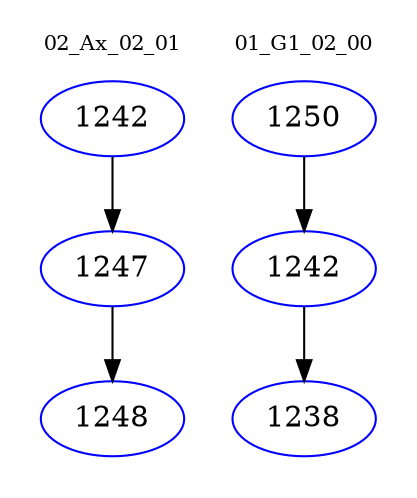 digraph{
subgraph cluster_0 {
color = white
label = "02_Ax_02_01";
fontsize=10;
T0_1242 [label="1242", color="blue"]
T0_1242 -> T0_1247 [color="black"]
T0_1247 [label="1247", color="blue"]
T0_1247 -> T0_1248 [color="black"]
T0_1248 [label="1248", color="blue"]
}
subgraph cluster_1 {
color = white
label = "01_G1_02_00";
fontsize=10;
T1_1250 [label="1250", color="blue"]
T1_1250 -> T1_1242 [color="black"]
T1_1242 [label="1242", color="blue"]
T1_1242 -> T1_1238 [color="black"]
T1_1238 [label="1238", color="blue"]
}
}
